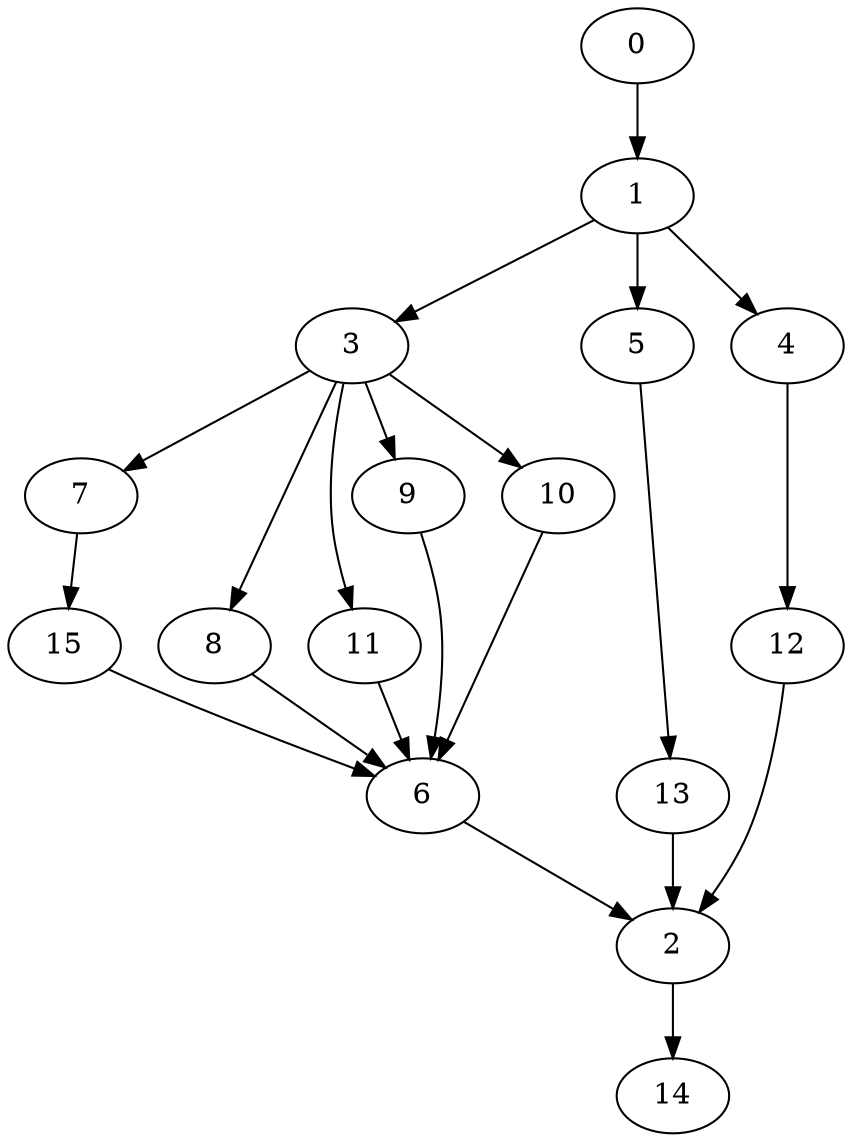 digraph "SeriesParallel-MaxBf-5_Nodes_16_CCR_1.00_WeightType_Random#5_Homogeneous-6" {
0 [Weight=6];
1 [Weight=6];
3 [Weight=13];
7 [Weight=10];
8 [Weight=16];
11 [Weight=14];
5 [Weight=10];
15 [Weight=10];
9 [Weight=5];
4 [Weight=5];
10 [Weight=3];
12 [Weight=11];
6 [Weight=13];
13 [Weight=5];
2 [Weight=5];
14 [Weight=5];
8 -> 6 [Weight=7];
13 -> 2 [Weight=9];
10 -> 6 [Weight=4];
7 -> 15 [Weight=4];
5 -> 13 [Weight=10];
3 -> 8 [Weight=5];
15 -> 6 [Weight=6];
1 -> 4 [Weight=6];
3 -> 11 [Weight=6];
3 -> 7 [Weight=3];
3 -> 10 [Weight=9];
1 -> 3 [Weight=6];
6 -> 2 [Weight=5];
2 -> 14 [Weight=9];
9 -> 6 [Weight=9];
12 -> 2 [Weight=9];
1 -> 5 [Weight=8];
0 -> 1 [Weight=9];
3 -> 9 [Weight=6];
11 -> 6 [Weight=4];
4 -> 12 [Weight=2];
}
